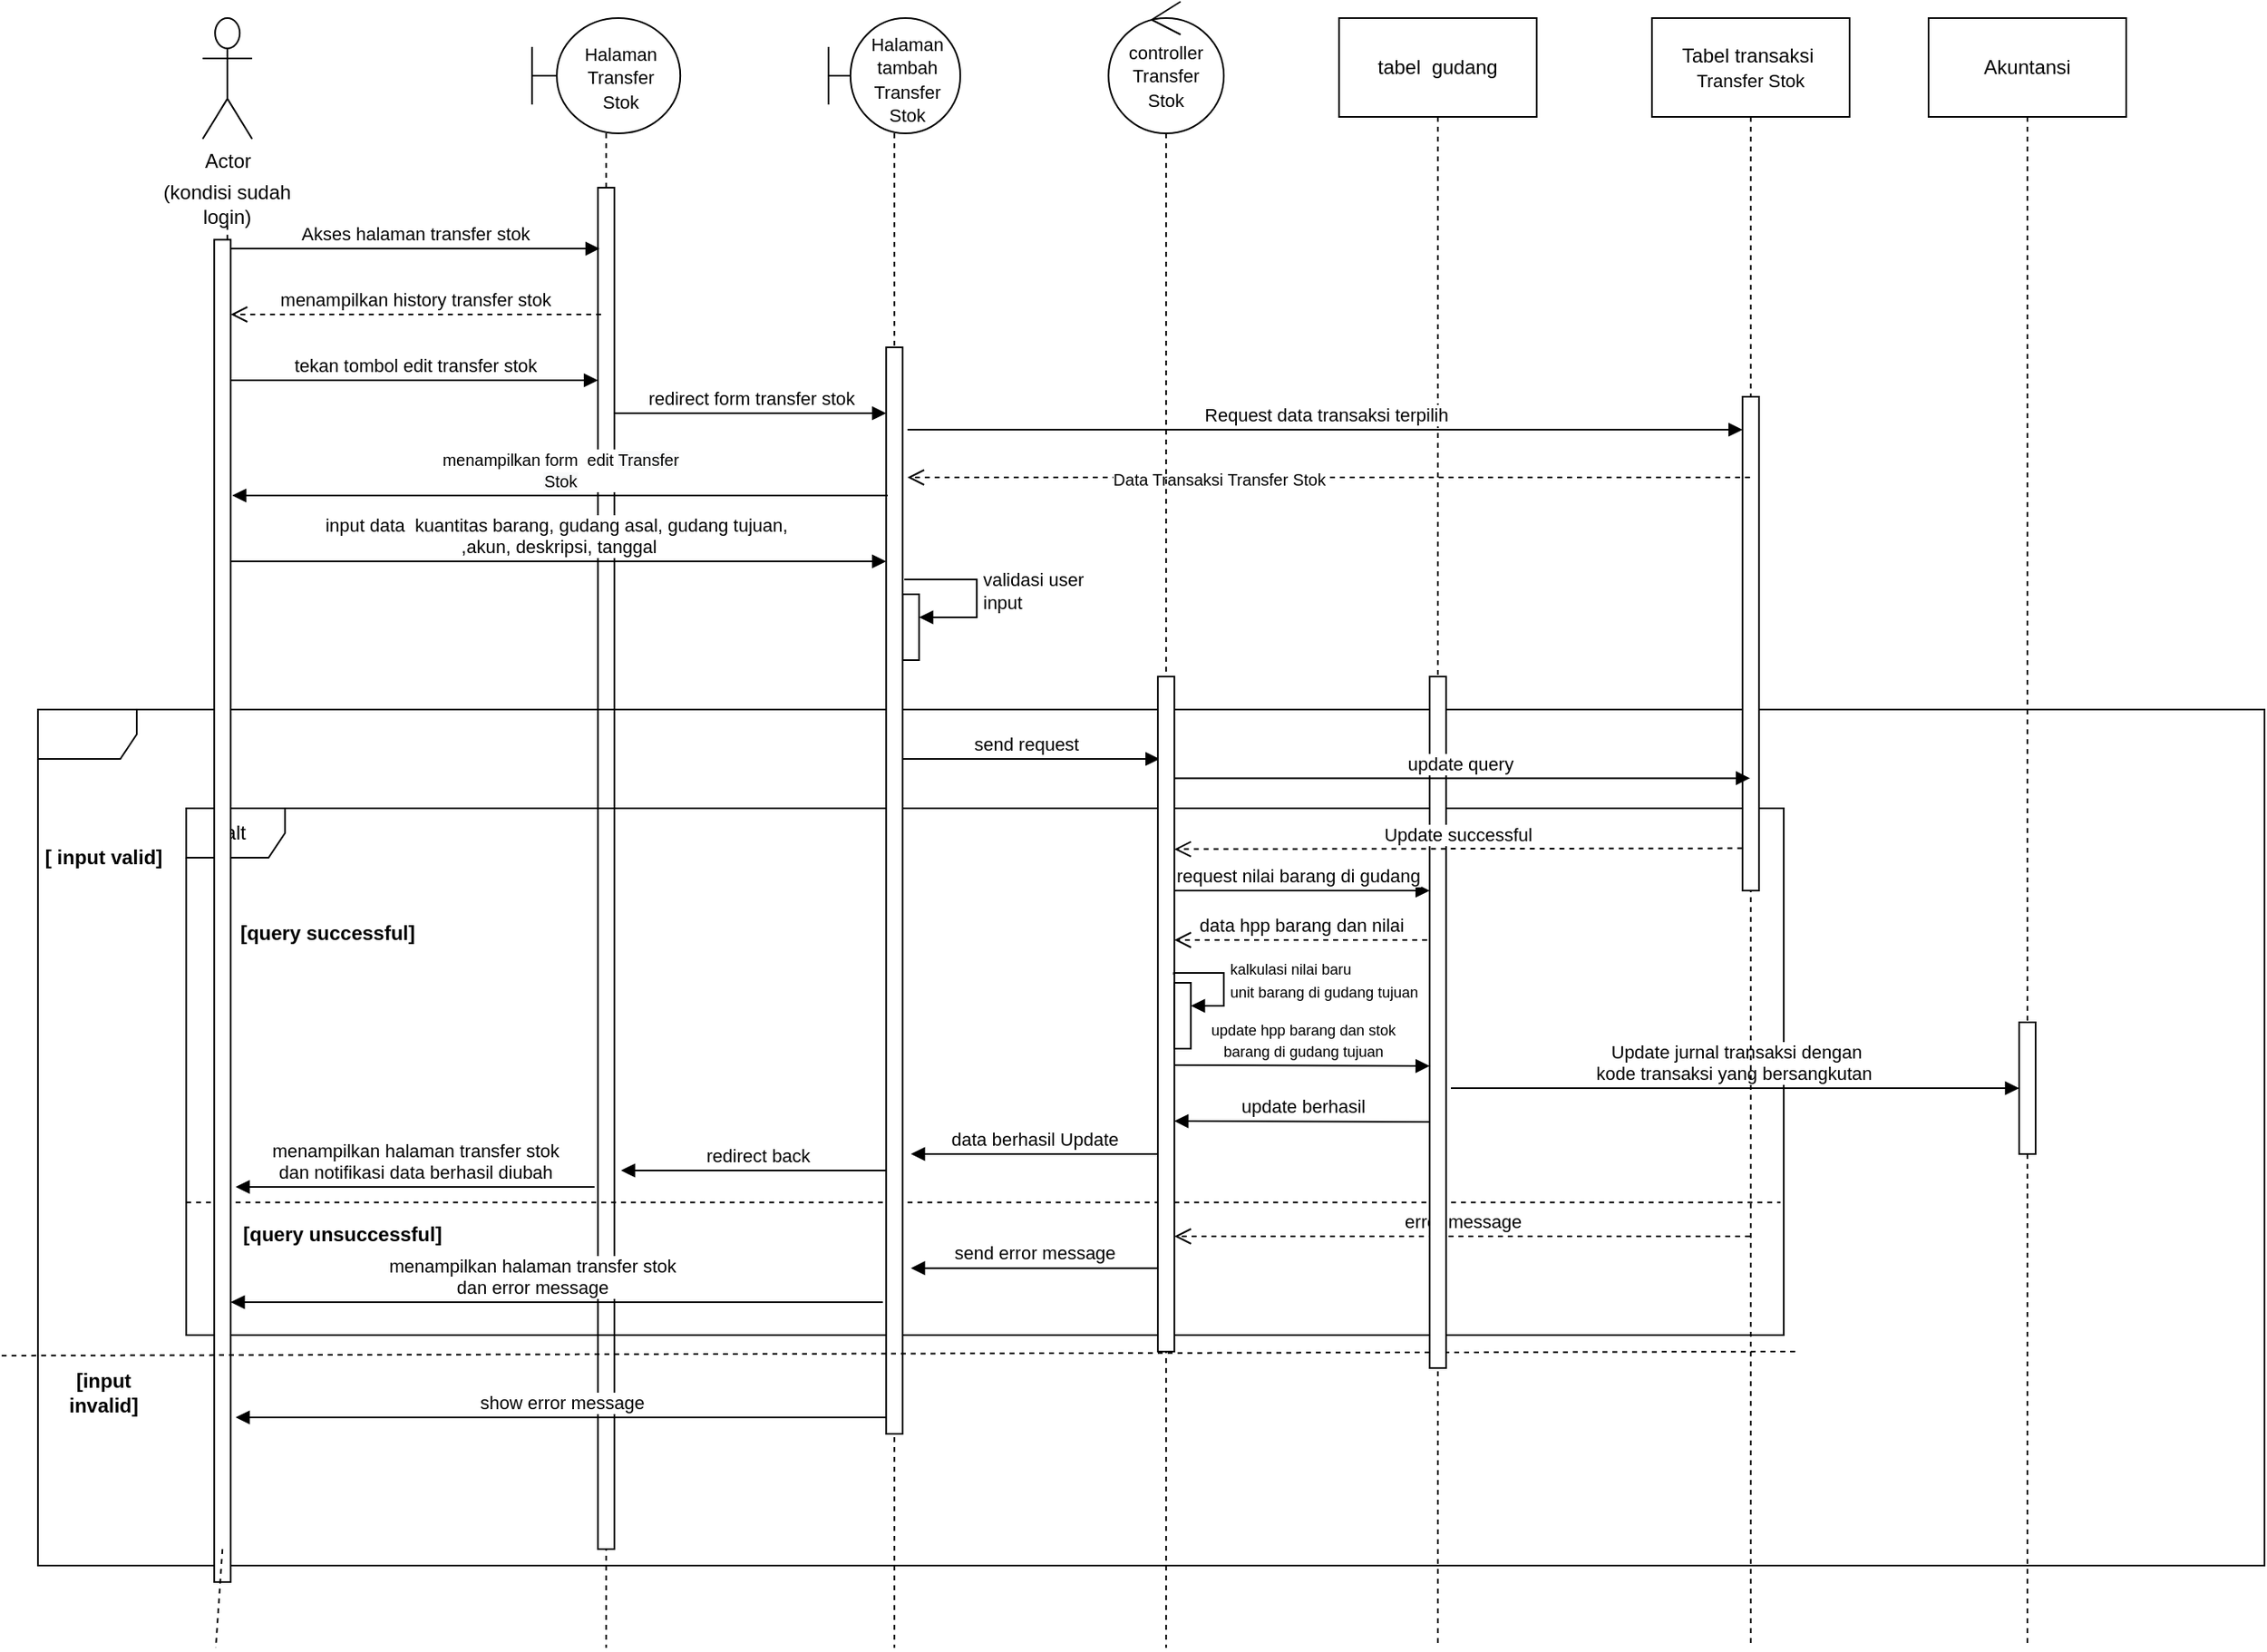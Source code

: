 <mxfile version="12.7.1" type="github">
  <diagram id="SEpVK1sIPcU3dHqcUe8w" name="Page-1">
    <mxGraphModel dx="1422" dy="833" grid="1" gridSize="10" guides="1" tooltips="1" connect="1" arrows="1" fold="1" page="1" pageScale="1" pageWidth="1100" pageHeight="850" math="0" shadow="0">
      <root>
        <mxCell id="0" />
        <mxCell id="1" parent="0" />
        <mxCell id="bP-89cqmyBEEF8uvNgYl-4" value="" style="shape=umlLifeline;participant=umlBoundary;perimeter=lifelinePerimeter;whiteSpace=wrap;html=1;container=1;collapsible=0;recursiveResize=0;verticalAlign=top;spacingTop=36;labelBackgroundColor=#ffffff;outlineConnect=0;size=70;" parent="1" vertex="1">
          <mxGeometry x="862.08" y="90" width="90" height="990" as="geometry" />
        </mxCell>
        <mxCell id="bP-89cqmyBEEF8uvNgYl-14" value="&lt;font style=&quot;font-size: 11px&quot;&gt;Halaman Transfer Stok&lt;/font&gt;" style="text;html=1;strokeColor=none;fillColor=none;align=center;verticalAlign=middle;whiteSpace=wrap;rounded=0;" parent="bP-89cqmyBEEF8uvNgYl-4" vertex="1">
          <mxGeometry x="34" y="26" width="40" height="20" as="geometry" />
        </mxCell>
        <mxCell id="bP-89cqmyBEEF8uvNgYl-17" value="" style="html=1;points=[];perimeter=orthogonalPerimeter;" parent="bP-89cqmyBEEF8uvNgYl-4" vertex="1">
          <mxGeometry x="40" y="103" width="10" height="827" as="geometry" />
        </mxCell>
        <mxCell id="bP-89cqmyBEEF8uvNgYl-36" value="&amp;nbsp;" style="shape=umlFrame;whiteSpace=wrap;html=1;" parent="1" vertex="1">
          <mxGeometry x="562.08" y="510" width="1351.91" height="520" as="geometry" />
        </mxCell>
        <mxCell id="bP-89cqmyBEEF8uvNgYl-73" value="" style="group" parent="1" vertex="1" connectable="0">
          <mxGeometry x="652.08" y="570" width="970" height="320" as="geometry" />
        </mxCell>
        <mxCell id="bP-89cqmyBEEF8uvNgYl-63" value="alt" style="shape=umlFrame;whiteSpace=wrap;html=1;" parent="bP-89cqmyBEEF8uvNgYl-73" vertex="1">
          <mxGeometry width="970" height="320" as="geometry" />
        </mxCell>
        <mxCell id="bP-89cqmyBEEF8uvNgYl-64" value="" style="endArrow=none;dashed=1;html=1;exitX=0;exitY=0.749;exitDx=0;exitDy=0;exitPerimeter=0;entryX=0.998;entryY=0.749;entryDx=0;entryDy=0;entryPerimeter=0;" parent="bP-89cqmyBEEF8uvNgYl-73" edge="1">
          <mxGeometry width="50" height="50" relative="1" as="geometry">
            <mxPoint y="239.329" as="sourcePoint" />
            <mxPoint x="968.06" y="239.329" as="targetPoint" />
          </mxGeometry>
        </mxCell>
        <mxCell id="bP-89cqmyBEEF8uvNgYl-45" value="&lt;b&gt;[query successful]&lt;/b&gt;" style="text;html=1;strokeColor=none;fillColor=none;align=center;verticalAlign=middle;whiteSpace=wrap;rounded=0;" parent="bP-89cqmyBEEF8uvNgYl-73" vertex="1">
          <mxGeometry x="29.998" y="49.997" width="112.464" height="51.428" as="geometry" />
        </mxCell>
        <mxCell id="bP-89cqmyBEEF8uvNgYl-46" value="&lt;b&gt;[query unsuccessful]&lt;/b&gt;" style="text;html=1;strokeColor=none;fillColor=none;align=center;verticalAlign=middle;whiteSpace=wrap;rounded=0;" parent="bP-89cqmyBEEF8uvNgYl-73" vertex="1">
          <mxGeometry x="20" y="239.33" width="150" height="40" as="geometry" />
        </mxCell>
        <mxCell id="bP-89cqmyBEEF8uvNgYl-70" value="menampilkan halaman transfer stok&lt;br&gt;dan notifikasi data berhasil diubah" style="html=1;verticalAlign=bottom;endArrow=block;" parent="bP-89cqmyBEEF8uvNgYl-73" edge="1">
          <mxGeometry width="80" relative="1" as="geometry">
            <mxPoint x="247.92" y="230" as="sourcePoint" />
            <mxPoint x="30" y="230" as="targetPoint" />
          </mxGeometry>
        </mxCell>
        <mxCell id="bP-89cqmyBEEF8uvNgYl-75" value="send error message" style="html=1;verticalAlign=bottom;endArrow=block;entryX=0;entryY=0.752;entryDx=0;entryDy=0;entryPerimeter=0;" parent="bP-89cqmyBEEF8uvNgYl-73" edge="1">
          <mxGeometry width="80" relative="1" as="geometry">
            <mxPoint x="590" y="279.33" as="sourcePoint" />
            <mxPoint x="440" y="279.33" as="targetPoint" />
          </mxGeometry>
        </mxCell>
        <mxCell id="bP-89cqmyBEEF8uvNgYl-69" value="redirect back" style="html=1;verticalAlign=bottom;endArrow=block;entryX=1.4;entryY=0.527;entryDx=0;entryDy=0;entryPerimeter=0;" parent="bP-89cqmyBEEF8uvNgYl-73" edge="1">
          <mxGeometry width="80" relative="1" as="geometry">
            <mxPoint x="429.5" y="219.999" as="sourcePoint" />
            <mxPoint x="264" y="219.999" as="targetPoint" />
          </mxGeometry>
        </mxCell>
        <mxCell id="bP-89cqmyBEEF8uvNgYl-68" value="data berhasil Update" style="html=1;verticalAlign=bottom;endArrow=block;entryX=0;entryY=0.752;entryDx=0;entryDy=0;entryPerimeter=0;" parent="bP-89cqmyBEEF8uvNgYl-73" edge="1">
          <mxGeometry width="80" relative="1" as="geometry">
            <mxPoint x="590" y="210" as="sourcePoint" />
            <mxPoint x="440.0" y="210" as="targetPoint" />
            <Array as="points">
              <mxPoint x="517.92" y="210" />
            </Array>
          </mxGeometry>
        </mxCell>
        <mxCell id="bP-89cqmyBEEF8uvNgYl-67" value="update berhasil" style="html=1;verticalAlign=bottom;endArrow=block;entryX=0;entryY=0.752;entryDx=0;entryDy=0;entryPerimeter=0;" parent="bP-89cqmyBEEF8uvNgYl-73" edge="1">
          <mxGeometry width="80" relative="1" as="geometry">
            <mxPoint x="754.97" y="190.56" as="sourcePoint" />
            <mxPoint x="599.97" y="190" as="targetPoint" />
          </mxGeometry>
        </mxCell>
        <mxCell id="bP-89cqmyBEEF8uvNgYl-89" value="Update jurnal transaksi dengan &lt;br&gt;kode transaksi yang bersangkutan&amp;nbsp;" style="html=1;verticalAlign=bottom;endArrow=block;" parent="bP-89cqmyBEEF8uvNgYl-73" target="bP-89cqmyBEEF8uvNgYl-84" edge="1">
          <mxGeometry width="80" relative="1" as="geometry">
            <mxPoint x="767.92" y="170" as="sourcePoint" />
            <mxPoint x="847.92" y="170" as="targetPoint" />
          </mxGeometry>
        </mxCell>
        <mxCell id="bP-89cqmyBEEF8uvNgYl-76" value="menampilkan halaman transfer stok&lt;br&gt;dan error message" style="html=1;verticalAlign=bottom;endArrow=block;" parent="bP-89cqmyBEEF8uvNgYl-73" edge="1">
          <mxGeometry x="0.076" width="80" relative="1" as="geometry">
            <mxPoint x="423" y="300" as="sourcePoint" />
            <mxPoint x="27" y="300" as="targetPoint" />
            <mxPoint as="offset" />
          </mxGeometry>
        </mxCell>
        <mxCell id="bP-89cqmyBEEF8uvNgYl-74" value="error message" style="html=1;verticalAlign=bottom;endArrow=open;dashed=1;endSize=8;" parent="bP-89cqmyBEEF8uvNgYl-73" edge="1">
          <mxGeometry relative="1" as="geometry">
            <mxPoint x="949.5" y="260" as="sourcePoint" />
            <mxPoint x="600" y="260" as="targetPoint" />
          </mxGeometry>
        </mxCell>
        <mxCell id="bP-89cqmyBEEF8uvNgYl-18" value="menampilkan history transfer stok" style="html=1;verticalAlign=bottom;endArrow=open;dashed=1;endSize=8;exitX=0.186;exitY=0.27;exitDx=0;exitDy=0;exitPerimeter=0;" parent="1" edge="1">
          <mxGeometry relative="1" as="geometry">
            <mxPoint x="903.94" y="270" as="sourcePoint" />
            <mxPoint x="679.08" y="270" as="targetPoint" />
          </mxGeometry>
        </mxCell>
        <mxCell id="bP-89cqmyBEEF8uvNgYl-5" value="" style="shape=umlLifeline;participant=umlBoundary;perimeter=lifelinePerimeter;whiteSpace=wrap;html=1;container=1;collapsible=0;recursiveResize=0;verticalAlign=top;spacingTop=36;labelBackgroundColor=#ffffff;outlineConnect=0;size=70;" parent="1" vertex="1">
          <mxGeometry x="1042.08" y="90" width="80" height="990" as="geometry" />
        </mxCell>
        <mxCell id="bP-89cqmyBEEF8uvNgYl-30" value="validasi user &lt;br&gt;input" style="edgeStyle=orthogonalEdgeStyle;html=1;align=left;spacingLeft=2;endArrow=block;rounded=0;entryX=1;entryY=0.35;entryDx=0;entryDy=0;entryPerimeter=0;" parent="bP-89cqmyBEEF8uvNgYl-5" target="bP-89cqmyBEEF8uvNgYl-29" edge="1">
          <mxGeometry relative="1" as="geometry">
            <mxPoint x="46" y="341" as="sourcePoint" />
            <Array as="points">
              <mxPoint x="90" y="341" />
              <mxPoint x="90" y="364" />
            </Array>
          </mxGeometry>
        </mxCell>
        <mxCell id="bP-89cqmyBEEF8uvNgYl-29" value="" style="html=1;points=[];perimeter=orthogonalPerimeter;" parent="bP-89cqmyBEEF8uvNgYl-5" vertex="1">
          <mxGeometry x="45" y="350" width="10" height="40" as="geometry" />
        </mxCell>
        <mxCell id="bP-89cqmyBEEF8uvNgYl-23" value="" style="html=1;points=[];perimeter=orthogonalPerimeter;" parent="bP-89cqmyBEEF8uvNgYl-5" vertex="1">
          <mxGeometry x="35" y="200" width="10" height="660" as="geometry" />
        </mxCell>
        <mxCell id="bP-89cqmyBEEF8uvNgYl-56" value="&lt;font style=&quot;font-size: 11px&quot;&gt;Halaman tambah&lt;br&gt;&lt;/font&gt;&lt;span style=&quot;font-size: 11px&quot;&gt;Transfer Stok&lt;/span&gt;" style="text;html=1;strokeColor=none;fillColor=none;align=center;verticalAlign=middle;whiteSpace=wrap;rounded=0;" parent="bP-89cqmyBEEF8uvNgYl-5" vertex="1">
          <mxGeometry x="28" y="27" width="40" height="20" as="geometry" />
        </mxCell>
        <mxCell id="bP-89cqmyBEEF8uvNgYl-6" value="Tabel transaksi&amp;nbsp;&lt;br&gt;&lt;span style=&quot;font-size: 11px&quot;&gt;Transfer Stok&lt;/span&gt;" style="shape=umlLifeline;perimeter=lifelinePerimeter;whiteSpace=wrap;html=1;container=1;collapsible=0;recursiveResize=0;outlineConnect=0;size=60;" parent="1" vertex="1">
          <mxGeometry x="1542.08" y="90" width="120" height="990" as="geometry" />
        </mxCell>
        <mxCell id="bP-89cqmyBEEF8uvNgYl-41" value="" style="html=1;points=[];perimeter=orthogonalPerimeter;" parent="bP-89cqmyBEEF8uvNgYl-6" vertex="1">
          <mxGeometry x="55" y="230" width="10" height="300" as="geometry" />
        </mxCell>
        <mxCell id="bP-89cqmyBEEF8uvNgYl-16" value="Akses halaman transfer stok" style="html=1;verticalAlign=bottom;endArrow=block;entryX=0.1;entryY=0.109;entryDx=0;entryDy=0;entryPerimeter=0;" parent="1" edge="1">
          <mxGeometry width="80" relative="1" as="geometry">
            <mxPoint x="679.08" y="230.003" as="sourcePoint" />
            <mxPoint x="903.08" y="230.003" as="targetPoint" />
          </mxGeometry>
        </mxCell>
        <mxCell id="bP-89cqmyBEEF8uvNgYl-24" value="&lt;span style=&quot;font-size: 10px&quot;&gt;Data Transaksi Transfer Stok&lt;/span&gt;" style="html=1;verticalAlign=bottom;endArrow=open;dashed=1;endSize=8;" parent="1" source="bP-89cqmyBEEF8uvNgYl-6" edge="1">
          <mxGeometry x="0.261" y="10" relative="1" as="geometry">
            <mxPoint x="1075.08" y="370" as="sourcePoint" />
            <mxPoint x="1090" y="369" as="targetPoint" />
            <mxPoint as="offset" />
          </mxGeometry>
        </mxCell>
        <mxCell id="bP-89cqmyBEEF8uvNgYl-25" value="input data&amp;nbsp; kuantitas barang, gudang asal, gudang tujuan,&amp;nbsp;&lt;br&gt;,akun, deskripsi, tanggal" style="html=1;verticalAlign=bottom;endArrow=block;" parent="1" edge="1">
          <mxGeometry width="80" relative="1" as="geometry">
            <mxPoint x="679.08" y="420.0" as="sourcePoint" />
            <mxPoint x="1077.08" y="420" as="targetPoint" />
          </mxGeometry>
        </mxCell>
        <mxCell id="bP-89cqmyBEEF8uvNgYl-27" value="redirect form transfer stok" style="html=1;verticalAlign=bottom;endArrow=block;" parent="1" edge="1">
          <mxGeometry width="80" relative="1" as="geometry">
            <mxPoint x="912.08" y="330" as="sourcePoint" />
            <mxPoint x="1077.08" y="330" as="targetPoint" />
          </mxGeometry>
        </mxCell>
        <mxCell id="bP-89cqmyBEEF8uvNgYl-31" value="&lt;b&gt;[input invalid]&lt;/b&gt;" style="text;html=1;strokeColor=none;fillColor=none;align=center;verticalAlign=middle;whiteSpace=wrap;rounded=0;" parent="1" vertex="1">
          <mxGeometry x="562.08" y="900" width="80" height="50" as="geometry" />
        </mxCell>
        <mxCell id="bP-89cqmyBEEF8uvNgYl-32" value="&lt;b&gt;[ input valid]&lt;/b&gt;" style="text;html=1;strokeColor=none;fillColor=none;align=center;verticalAlign=middle;whiteSpace=wrap;rounded=0;" parent="1" vertex="1">
          <mxGeometry x="562.08" y="570" width="80" height="60" as="geometry" />
        </mxCell>
        <mxCell id="bP-89cqmyBEEF8uvNgYl-35" value="" style="group" parent="1" vertex="1" connectable="0">
          <mxGeometry x="632.08" y="90" width="90" height="950" as="geometry" />
        </mxCell>
        <mxCell id="bP-89cqmyBEEF8uvNgYl-1" value="Actor" style="shape=umlActor;verticalLabelPosition=bottom;labelBackgroundColor=#ffffff;verticalAlign=top;html=1;outlineConnect=0;" parent="bP-89cqmyBEEF8uvNgYl-35" vertex="1">
          <mxGeometry x="30" width="30" height="73.421" as="geometry" />
        </mxCell>
        <mxCell id="bP-89cqmyBEEF8uvNgYl-9" value="(kondisi sudah login)" style="text;html=1;strokeColor=none;fillColor=none;align=center;verticalAlign=middle;whiteSpace=wrap;rounded=0;" parent="bP-89cqmyBEEF8uvNgYl-35" vertex="1">
          <mxGeometry y="100.342" width="90" height="24.474" as="geometry" />
        </mxCell>
        <mxCell id="bP-89cqmyBEEF8uvNgYl-19" value="" style="html=1;points=[];perimeter=orthogonalPerimeter;" parent="bP-89cqmyBEEF8uvNgYl-35" vertex="1">
          <mxGeometry x="37" y="134.61" width="10" height="815.39" as="geometry" />
        </mxCell>
        <mxCell id="bP-89cqmyBEEF8uvNgYl-20" value="" style="endArrow=none;dashed=1;html=1;" parent="bP-89cqmyBEEF8uvNgYl-35" edge="1">
          <mxGeometry width="50" height="50" relative="1" as="geometry">
            <mxPoint x="42" y="930.0" as="sourcePoint" />
            <mxPoint x="37.92" y="990" as="targetPoint" />
          </mxGeometry>
        </mxCell>
        <mxCell id="bP-89cqmyBEEF8uvNgYl-8" value="" style="endArrow=none;dashed=1;html=1;entryX=0.5;entryY=1;entryDx=0;entryDy=0;" parent="bP-89cqmyBEEF8uvNgYl-35" source="bP-89cqmyBEEF8uvNgYl-19" target="bP-89cqmyBEEF8uvNgYl-9" edge="1">
          <mxGeometry width="50" height="50" relative="1" as="geometry">
            <mxPoint x="270" y="1015.658" as="sourcePoint" />
            <mxPoint x="274" y="232.5" as="targetPoint" />
          </mxGeometry>
        </mxCell>
        <mxCell id="bP-89cqmyBEEF8uvNgYl-39" value="" style="endArrow=none;dashed=1;html=1;entryX=0.998;entryY=0.806;entryDx=0;entryDy=0;entryPerimeter=0;exitX=-0.002;exitY=0.71;exitDx=0;exitDy=0;exitPerimeter=0;" parent="1" edge="1">
          <mxGeometry width="50" height="50" relative="1" as="geometry">
            <mxPoint x="540" y="902.48" as="sourcePoint" />
            <mxPoint x="1629.9" y="900.0" as="targetPoint" />
          </mxGeometry>
        </mxCell>
        <mxCell id="bP-89cqmyBEEF8uvNgYl-48" value="request nilai barang di gudang" style="html=1;verticalAlign=bottom;endArrow=block;" parent="1" edge="1">
          <mxGeometry width="80" relative="1" as="geometry">
            <mxPoint x="1246.58" y="620.0" as="sourcePoint" />
            <mxPoint x="1407.08" y="620" as="targetPoint" />
          </mxGeometry>
        </mxCell>
        <mxCell id="bP-89cqmyBEEF8uvNgYl-49" value="tabel&amp;nbsp; gudang" style="shape=umlLifeline;perimeter=lifelinePerimeter;whiteSpace=wrap;html=1;container=1;collapsible=0;recursiveResize=0;outlineConnect=0;size=60;" parent="1" vertex="1">
          <mxGeometry x="1352.08" y="90" width="120" height="990" as="geometry" />
        </mxCell>
        <mxCell id="bP-89cqmyBEEF8uvNgYl-50" value="" style="html=1;points=[];perimeter=orthogonalPerimeter;" parent="bP-89cqmyBEEF8uvNgYl-49" vertex="1">
          <mxGeometry x="55" y="400" width="10" height="420" as="geometry" />
        </mxCell>
        <mxCell id="bP-89cqmyBEEF8uvNgYl-40" value="send request&amp;nbsp;&amp;nbsp;" style="html=1;verticalAlign=bottom;endArrow=block;entryX=0.443;entryY=0.587;entryDx=0;entryDy=0;entryPerimeter=0;" parent="1" edge="1">
          <mxGeometry width="80" relative="1" as="geometry">
            <mxPoint x="1087.08" y="540" as="sourcePoint" />
            <mxPoint x="1243.09" y="540" as="targetPoint" />
          </mxGeometry>
        </mxCell>
        <mxCell id="bP-89cqmyBEEF8uvNgYl-51" value="data hpp barang dan nilai" style="html=1;verticalAlign=bottom;endArrow=open;dashed=1;endSize=8;exitX=-0.158;exitY=0.572;exitDx=0;exitDy=0;exitPerimeter=0;" parent="1" edge="1">
          <mxGeometry relative="1" as="geometry">
            <mxPoint x="1405.5" y="650.0" as="sourcePoint" />
            <mxPoint x="1252.08" y="650.0" as="targetPoint" />
          </mxGeometry>
        </mxCell>
        <mxCell id="bP-89cqmyBEEF8uvNgYl-53" value="" style="shape=umlLifeline;participant=umlControl;perimeter=lifelinePerimeter;whiteSpace=wrap;html=1;container=1;collapsible=0;recursiveResize=0;verticalAlign=top;spacingTop=36;labelBackgroundColor=#ffffff;outlineConnect=0;size=80;" parent="1" vertex="1">
          <mxGeometry x="1212.08" y="80" width="70" height="1000" as="geometry" />
        </mxCell>
        <mxCell id="bP-89cqmyBEEF8uvNgYl-55" value="" style="html=1;points=[];perimeter=orthogonalPerimeter;" parent="bP-89cqmyBEEF8uvNgYl-53" vertex="1">
          <mxGeometry x="30" y="410" width="10" height="410" as="geometry" />
        </mxCell>
        <mxCell id="bP-89cqmyBEEF8uvNgYl-54" value="&lt;font style=&quot;font-size: 11px&quot;&gt;controller Transfer Stok&lt;/font&gt;" style="text;html=1;strokeColor=none;fillColor=none;align=center;verticalAlign=middle;whiteSpace=wrap;rounded=0;" parent="bP-89cqmyBEEF8uvNgYl-53" vertex="1">
          <mxGeometry x="15" y="35" width="40" height="20" as="geometry" />
        </mxCell>
        <mxCell id="bP-89cqmyBEEF8uvNgYl-65" value="" style="html=1;points=[];perimeter=orthogonalPerimeter;" parent="bP-89cqmyBEEF8uvNgYl-53" vertex="1">
          <mxGeometry x="40" y="596" width="10" height="40" as="geometry" />
        </mxCell>
        <mxCell id="bP-89cqmyBEEF8uvNgYl-52" value="&lt;font style=&quot;font-size: 9px&quot;&gt;update hpp barang dan stok &lt;br&gt;barang di gudang tujuan&lt;/font&gt;" style="html=1;verticalAlign=bottom;endArrow=block;entryX=0;entryY=0.752;entryDx=0;entryDy=0;entryPerimeter=0;" parent="1" edge="1">
          <mxGeometry x="0.005" width="80" relative="1" as="geometry">
            <mxPoint x="1252.08" y="726" as="sourcePoint" />
            <mxPoint x="1407.08" y="726.56" as="targetPoint" />
            <mxPoint as="offset" />
          </mxGeometry>
        </mxCell>
        <mxCell id="bP-89cqmyBEEF8uvNgYl-60" value="update query&amp;nbsp;" style="html=1;verticalAlign=bottom;endArrow=block;" parent="1" edge="1">
          <mxGeometry width="80" relative="1" as="geometry">
            <mxPoint x="1252.08" y="551.71" as="sourcePoint" />
            <mxPoint x="1601.58" y="551.71" as="targetPoint" />
          </mxGeometry>
        </mxCell>
        <mxCell id="bP-89cqmyBEEF8uvNgYl-43" value="Update successful" style="html=1;verticalAlign=bottom;endArrow=open;dashed=1;endSize=8;exitX=-0.019;exitY=0.346;exitDx=0;exitDy=0;exitPerimeter=0;" parent="1" edge="1">
          <mxGeometry relative="1" as="geometry">
            <mxPoint x="1596.86" y="594.29" as="sourcePoint" />
            <mxPoint x="1252.05" y="594.82" as="targetPoint" />
          </mxGeometry>
        </mxCell>
        <mxCell id="bP-89cqmyBEEF8uvNgYl-66" value="&lt;font style=&quot;font-size: 9px&quot;&gt;kalkulasi nilai baru &lt;br&gt;unit barang di gudang tujuan&lt;/font&gt;" style="edgeStyle=orthogonalEdgeStyle;html=1;align=left;spacingLeft=2;endArrow=block;rounded=0;entryX=1.003;entryY=0.35;exitX=0.967;exitY=0.562;exitDx=0;exitDy=0;exitPerimeter=0;entryDx=0;entryDy=0;entryPerimeter=0;" parent="1" target="bP-89cqmyBEEF8uvNgYl-65" edge="1">
          <mxGeometry relative="1" as="geometry">
            <mxPoint x="1251.75" y="671.08" as="sourcePoint" />
            <Array as="points">
              <mxPoint x="1252.08" y="670" />
              <mxPoint x="1282.08" y="670" />
              <mxPoint x="1282.08" y="690" />
            </Array>
          </mxGeometry>
        </mxCell>
        <mxCell id="bP-89cqmyBEEF8uvNgYl-59" value="show error message" style="html=1;verticalAlign=bottom;endArrow=block;" parent="1" source="bP-89cqmyBEEF8uvNgYl-23" edge="1">
          <mxGeometry width="80" relative="1" as="geometry">
            <mxPoint x="1072.08" y="940" as="sourcePoint" />
            <mxPoint x="682.08" y="940" as="targetPoint" />
          </mxGeometry>
        </mxCell>
        <mxCell id="bP-89cqmyBEEF8uvNgYl-83" value="Akuntansi" style="shape=umlLifeline;perimeter=lifelinePerimeter;whiteSpace=wrap;html=1;container=1;collapsible=0;recursiveResize=0;outlineConnect=0;size=60;" parent="1" vertex="1">
          <mxGeometry x="1710" y="90" width="120" height="990" as="geometry" />
        </mxCell>
        <mxCell id="bP-89cqmyBEEF8uvNgYl-84" value="" style="html=1;points=[];perimeter=orthogonalPerimeter;" parent="bP-89cqmyBEEF8uvNgYl-83" vertex="1">
          <mxGeometry x="55" y="610" width="10" height="80" as="geometry" />
        </mxCell>
        <mxCell id="y34WaNAdhzANJtS0FHdA-4" value="tekan tombol edit transfer stok" style="html=1;verticalAlign=bottom;endArrow=block;entryX=0;entryY=0.431;entryDx=0;entryDy=0;entryPerimeter=0;" parent="1" edge="1">
          <mxGeometry width="80" relative="1" as="geometry">
            <mxPoint x="679.08" y="310.0" as="sourcePoint" />
            <mxPoint x="902.08" y="310.0" as="targetPoint" />
          </mxGeometry>
        </mxCell>
        <mxCell id="CCa7_pafJhqoYFYrzzIa-1" value="Request data transaksi terpilih" style="html=1;verticalAlign=bottom;endArrow=block;" parent="1" target="bP-89cqmyBEEF8uvNgYl-41" edge="1">
          <mxGeometry width="80" relative="1" as="geometry">
            <mxPoint x="1090" y="340" as="sourcePoint" />
            <mxPoint x="1600" y="340" as="targetPoint" />
          </mxGeometry>
        </mxCell>
        <mxCell id="Bmk1fbjSc-dwJCuuFTvc-5" value="&lt;span style=&quot;font-size: 10px&quot;&gt;menampilkan form&amp;nbsp; edit&amp;nbsp;&lt;/span&gt;&lt;span style=&quot;font-size: 10px ; white-space: normal ; background-color: rgb(248 , 249 , 250)&quot;&gt;Transfer Stok&lt;/span&gt;" style="html=1;verticalAlign=bottom;endArrow=block;" parent="1" edge="1">
          <mxGeometry width="80" relative="1" as="geometry">
            <mxPoint x="1078" y="380" as="sourcePoint" />
            <mxPoint x="680.0" y="380" as="targetPoint" />
          </mxGeometry>
        </mxCell>
      </root>
    </mxGraphModel>
  </diagram>
</mxfile>
